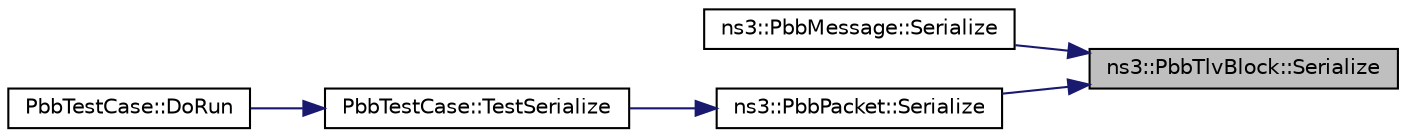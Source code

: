 digraph "ns3::PbbTlvBlock::Serialize"
{
 // LATEX_PDF_SIZE
  edge [fontname="Helvetica",fontsize="10",labelfontname="Helvetica",labelfontsize="10"];
  node [fontname="Helvetica",fontsize="10",shape=record];
  rankdir="RL";
  Node1 [label="ns3::PbbTlvBlock::Serialize",height=0.2,width=0.4,color="black", fillcolor="grey75", style="filled", fontcolor="black",tooltip="Serializes this block into the specified buffer."];
  Node1 -> Node2 [dir="back",color="midnightblue",fontsize="10",style="solid",fontname="Helvetica"];
  Node2 [label="ns3::PbbMessage::Serialize",height=0.2,width=0.4,color="black", fillcolor="white", style="filled",URL="$classns3_1_1_pbb_message.html#a4fa39889000cdf6a53dedd33d8c8a0c7",tooltip="Serializes this message into the specified buffer."];
  Node1 -> Node3 [dir="back",color="midnightblue",fontsize="10",style="solid",fontname="Helvetica"];
  Node3 [label="ns3::PbbPacket::Serialize",height=0.2,width=0.4,color="black", fillcolor="white", style="filled",URL="$classns3_1_1_pbb_packet.html#ae3ae2849a71abf2d4177b3bf1f99ecc8",tooltip="Serializes this packet into the specified buffer."];
  Node3 -> Node4 [dir="back",color="midnightblue",fontsize="10",style="solid",fontname="Helvetica"];
  Node4 [label="PbbTestCase::TestSerialize",height=0.2,width=0.4,color="black", fillcolor="white", style="filled",URL="$class_pbb_test_case.html#af46a68e3ac1ac6a3acba3db64974cba8",tooltip="Serialization."];
  Node4 -> Node5 [dir="back",color="midnightblue",fontsize="10",style="solid",fontname="Helvetica"];
  Node5 [label="PbbTestCase::DoRun",height=0.2,width=0.4,color="black", fillcolor="white", style="filled",URL="$class_pbb_test_case.html#a7e27e798743b0fee57106bdc3ff63a1c",tooltip="Implementation to actually run this TestCase."];
}
